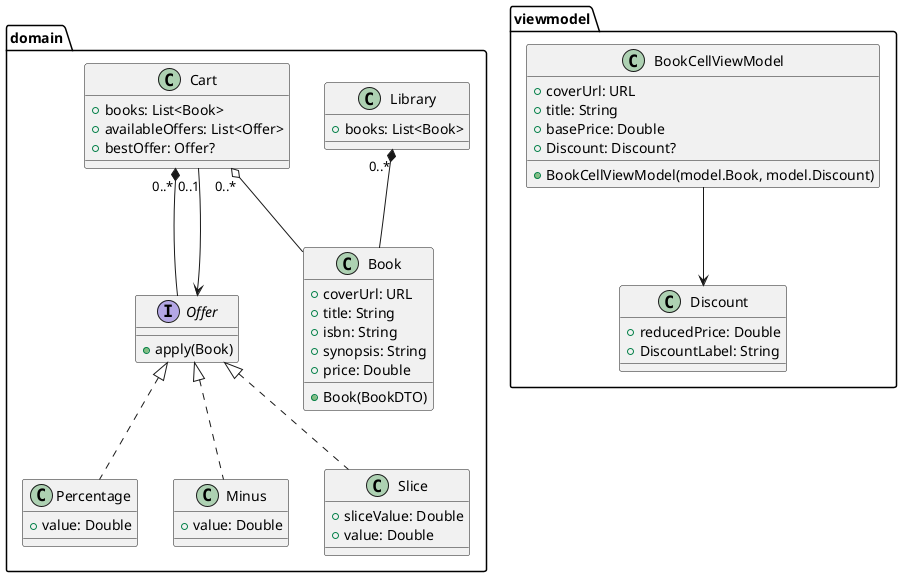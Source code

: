 @startuml Henri Potech Domain Models

package domain {
  class Book {
    + coverUrl: URL
    + title: String
    + isbn: String
    + synopsis: String
    + price: Double
    + Book(BookDTO)
  }

  class Library {
    + books: List<Book>
  }
  Library "0..*" *-- Book

  interface Offer {
    + apply(Book)
  }
  '{"type":"percentage","value":4}
  class Percentage implements Offer {
    + value: Double
  }
  '{"type":"minus","value":15}
  class Minus implements Offer {
    + value: Double
  }
  '{"type":"slice","sliceValue":100,"value":12}
  class Slice implements Offer {
    + sliceValue: Double
    + value: Double
  }

  class Cart {
    + books: List<Book>
    + availableOffers: List<Offer>
    + bestOffer: Offer?
  }
  Cart "0..*" o-- Book
  Cart "0..*" *-- Offer
  Cart "0..1" --> Offer
}

package viewmodel {
  class viewmodel.Discount {
    + reducedPrice: Double
    + DiscountLabel: String
  }
  class BookCellViewModel {
    + coverUrl: URL
    + title: String
    + basePrice: Double
    + Discount: Discount?
    + BookCellViewModel(model.Book, model.Discount)
  }
  BookCellViewModel --> Discount
}

@enduml